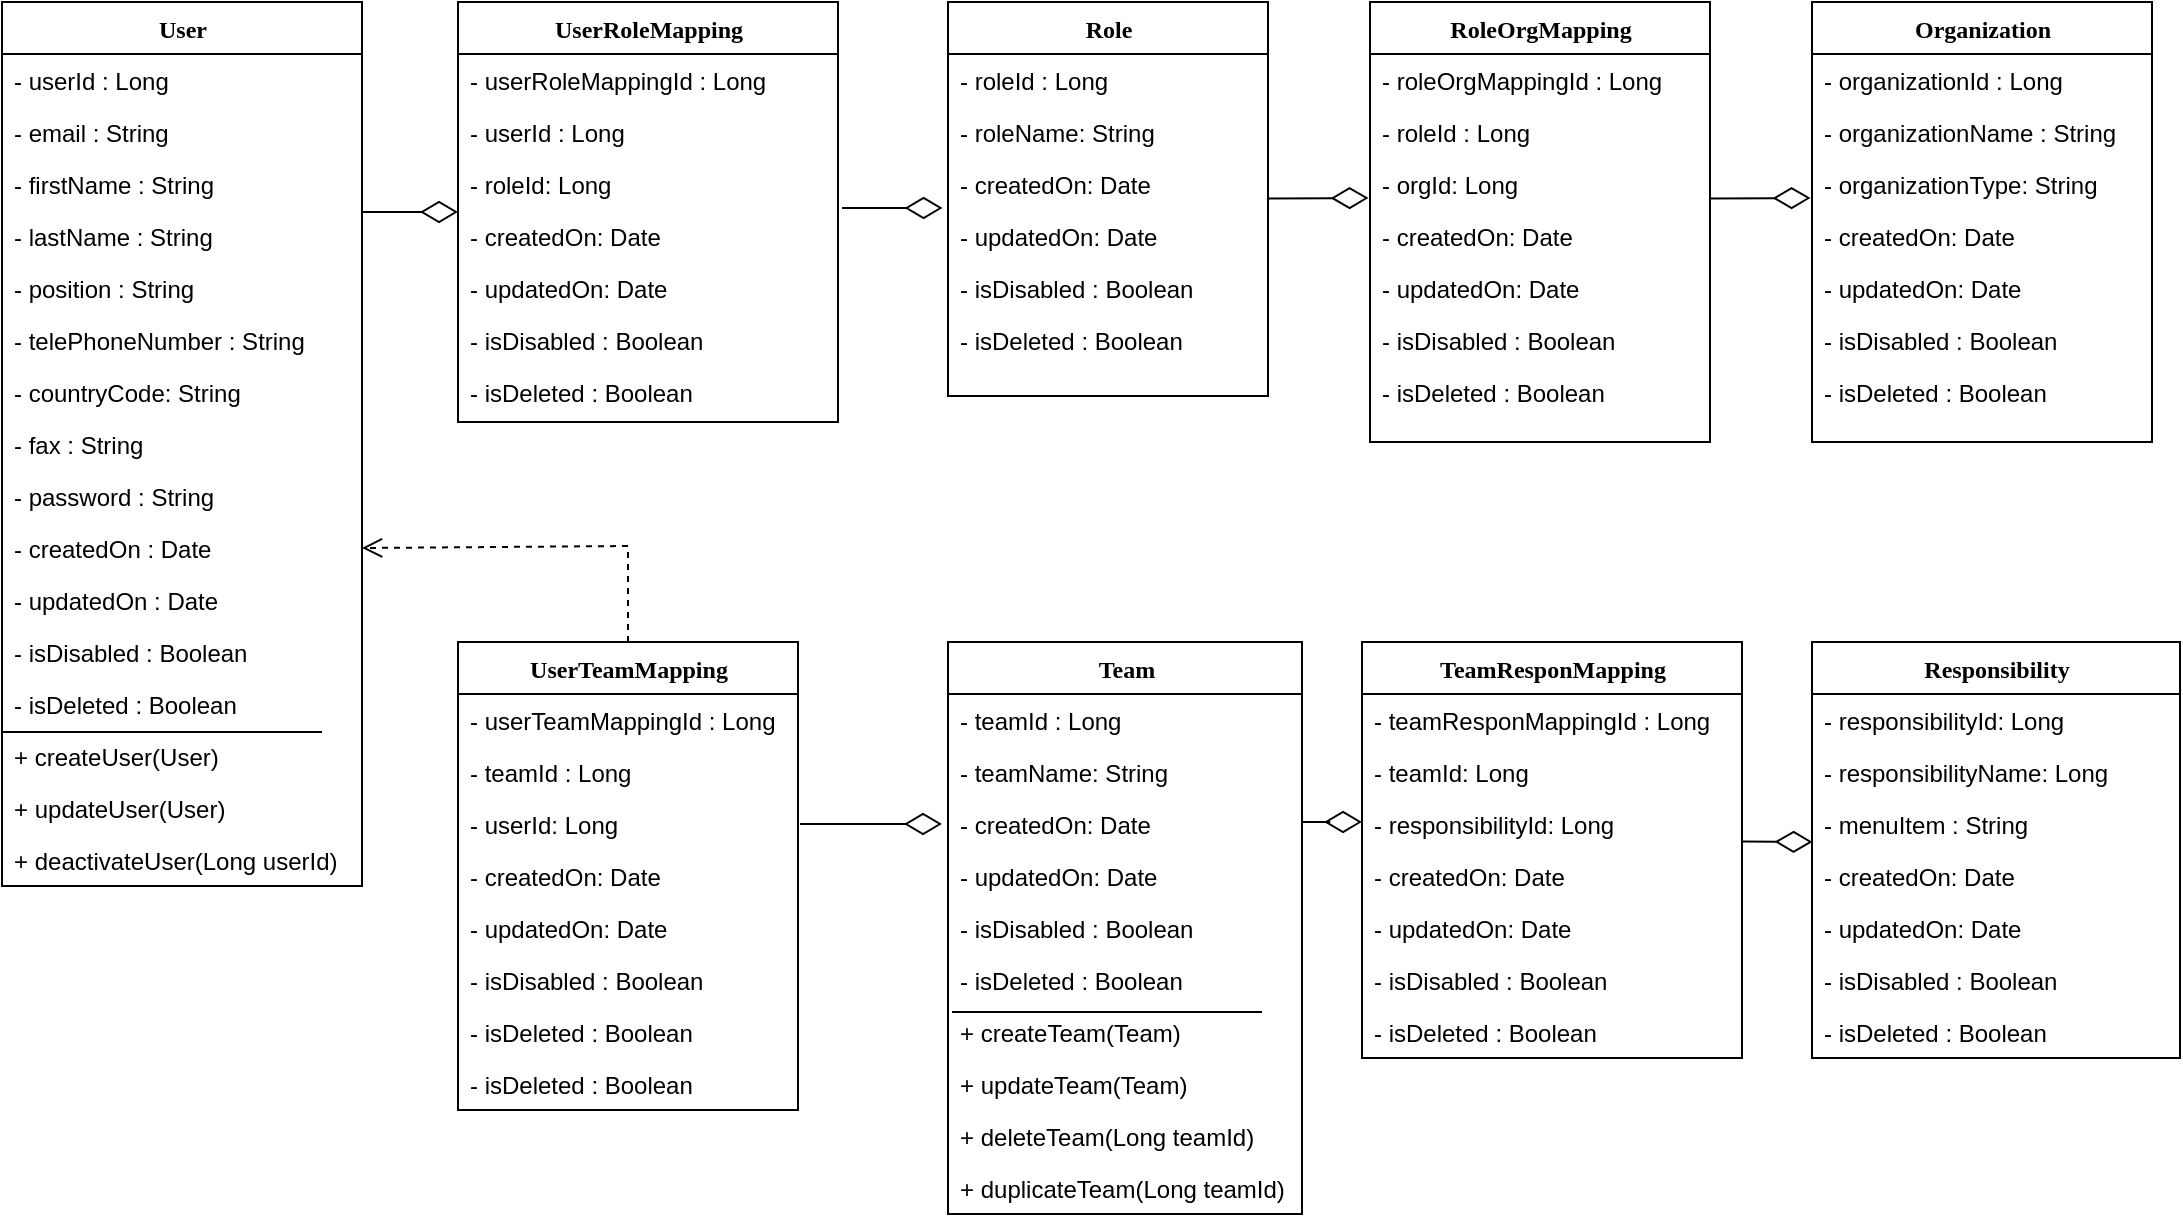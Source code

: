 <mxfile version="23.0.2" type="github">
  <diagram name="Page-1" id="9f46799a-70d6-7492-0946-bef42562c5a5">
    <mxGraphModel dx="909" dy="377" grid="1" gridSize="10" guides="1" tooltips="1" connect="1" arrows="1" fold="1" page="1" pageScale="1" pageWidth="1169" pageHeight="827" background="none" math="0" shadow="0">
      <root>
        <mxCell id="0" />
        <mxCell id="1" parent="0" />
        <mxCell id="78961159f06e98e8-17" value="User" style="swimlane;html=1;fontStyle=1;align=center;verticalAlign=top;childLayout=stackLayout;horizontal=1;startSize=26;horizontalStack=0;resizeParent=1;resizeLast=0;collapsible=1;marginBottom=0;swimlaneFillColor=#ffffff;rounded=0;shadow=0;comic=0;labelBackgroundColor=none;strokeWidth=1;fillColor=none;fontFamily=Verdana;fontSize=12" parent="1" vertex="1">
          <mxGeometry x="90" y="80" width="180" height="442" as="geometry" />
        </mxCell>
        <mxCell id="2uCMIBDaQtJnFy4QfpO6-13" value="- userId : Long&lt;br&gt;" style="text;html=1;strokeColor=none;fillColor=none;align=left;verticalAlign=top;spacingLeft=4;spacingRight=4;whiteSpace=wrap;overflow=hidden;rotatable=0;points=[[0,0.5],[1,0.5]];portConstraint=eastwest;" parent="78961159f06e98e8-17" vertex="1">
          <mxGeometry y="26" width="180" height="26" as="geometry" />
        </mxCell>
        <mxCell id="78961159f06e98e8-21" value="- email : String" style="text;html=1;strokeColor=none;fillColor=none;align=left;verticalAlign=top;spacingLeft=4;spacingRight=4;whiteSpace=wrap;overflow=hidden;rotatable=0;points=[[0,0.5],[1,0.5]];portConstraint=eastwest;" parent="78961159f06e98e8-17" vertex="1">
          <mxGeometry y="52" width="180" height="26" as="geometry" />
        </mxCell>
        <mxCell id="78961159f06e98e8-23" value="- firstName : String" style="text;html=1;strokeColor=none;fillColor=none;align=left;verticalAlign=top;spacingLeft=4;spacingRight=4;whiteSpace=wrap;overflow=hidden;rotatable=0;points=[[0,0.5],[1,0.5]];portConstraint=eastwest;" parent="78961159f06e98e8-17" vertex="1">
          <mxGeometry y="78" width="180" height="26" as="geometry" />
        </mxCell>
        <mxCell id="78961159f06e98e8-25" value="- lastName : String" style="text;html=1;strokeColor=none;fillColor=none;align=left;verticalAlign=top;spacingLeft=4;spacingRight=4;whiteSpace=wrap;overflow=hidden;rotatable=0;points=[[0,0.5],[1,0.5]];portConstraint=eastwest;" parent="78961159f06e98e8-17" vertex="1">
          <mxGeometry y="104" width="180" height="26" as="geometry" />
        </mxCell>
        <mxCell id="78961159f06e98e8-26" value="- position : String" style="text;html=1;strokeColor=none;fillColor=none;align=left;verticalAlign=top;spacingLeft=4;spacingRight=4;whiteSpace=wrap;overflow=hidden;rotatable=0;points=[[0,0.5],[1,0.5]];portConstraint=eastwest;" parent="78961159f06e98e8-17" vertex="1">
          <mxGeometry y="130" width="180" height="26" as="geometry" />
        </mxCell>
        <mxCell id="78961159f06e98e8-24" value="- telePhoneNumber : String" style="text;html=1;strokeColor=none;fillColor=none;align=left;verticalAlign=top;spacingLeft=4;spacingRight=4;whiteSpace=wrap;overflow=hidden;rotatable=0;points=[[0,0.5],[1,0.5]];portConstraint=eastwest;" parent="78961159f06e98e8-17" vertex="1">
          <mxGeometry y="156" width="180" height="26" as="geometry" />
        </mxCell>
        <mxCell id="2uCMIBDaQtJnFy4QfpO6-1" value="- countryCode: String" style="text;html=1;strokeColor=none;fillColor=none;align=left;verticalAlign=top;spacingLeft=4;spacingRight=4;whiteSpace=wrap;overflow=hidden;rotatable=0;points=[[0,0.5],[1,0.5]];portConstraint=eastwest;" parent="78961159f06e98e8-17" vertex="1">
          <mxGeometry y="182" width="180" height="26" as="geometry" />
        </mxCell>
        <mxCell id="2uCMIBDaQtJnFy4QfpO6-2" value="- fax : String" style="text;html=1;strokeColor=none;fillColor=none;align=left;verticalAlign=top;spacingLeft=4;spacingRight=4;whiteSpace=wrap;overflow=hidden;rotatable=0;points=[[0,0.5],[1,0.5]];portConstraint=eastwest;" parent="78961159f06e98e8-17" vertex="1">
          <mxGeometry y="208" width="180" height="26" as="geometry" />
        </mxCell>
        <mxCell id="2uCMIBDaQtJnFy4QfpO6-3" value="- password : String" style="text;html=1;strokeColor=none;fillColor=none;align=left;verticalAlign=top;spacingLeft=4;spacingRight=4;whiteSpace=wrap;overflow=hidden;rotatable=0;points=[[0,0.5],[1,0.5]];portConstraint=eastwest;" parent="78961159f06e98e8-17" vertex="1">
          <mxGeometry y="234" width="180" height="26" as="geometry" />
        </mxCell>
        <mxCell id="2uCMIBDaQtJnFy4QfpO6-8" value="- createdOn : Date" style="text;html=1;strokeColor=none;fillColor=none;align=left;verticalAlign=top;spacingLeft=4;spacingRight=4;whiteSpace=wrap;overflow=hidden;rotatable=0;points=[[0,0.5],[1,0.5]];portConstraint=eastwest;" parent="78961159f06e98e8-17" vertex="1">
          <mxGeometry y="260" width="180" height="26" as="geometry" />
        </mxCell>
        <mxCell id="2uCMIBDaQtJnFy4QfpO6-9" value="- updatedOn : Date" style="text;html=1;strokeColor=none;fillColor=none;align=left;verticalAlign=top;spacingLeft=4;spacingRight=4;whiteSpace=wrap;overflow=hidden;rotatable=0;points=[[0,0.5],[1,0.5]];portConstraint=eastwest;" parent="78961159f06e98e8-17" vertex="1">
          <mxGeometry y="286" width="180" height="26" as="geometry" />
        </mxCell>
        <mxCell id="2uCMIBDaQtJnFy4QfpO6-11" value="- isDisabled : Boolean" style="text;html=1;strokeColor=none;fillColor=none;align=left;verticalAlign=top;spacingLeft=4;spacingRight=4;whiteSpace=wrap;overflow=hidden;rotatable=0;points=[[0,0.5],[1,0.5]];portConstraint=eastwest;" parent="78961159f06e98e8-17" vertex="1">
          <mxGeometry y="312" width="180" height="26" as="geometry" />
        </mxCell>
        <mxCell id="2uCMIBDaQtJnFy4QfpO6-12" value="- isDeleted : Boolean" style="text;html=1;strokeColor=none;fillColor=none;align=left;verticalAlign=top;spacingLeft=4;spacingRight=4;whiteSpace=wrap;overflow=hidden;rotatable=0;points=[[0,0.5],[1,0.5]];portConstraint=eastwest;" parent="78961159f06e98e8-17" vertex="1">
          <mxGeometry y="338" width="180" height="26" as="geometry" />
        </mxCell>
        <mxCell id="2uCMIBDaQtJnFy4QfpO6-87" value="+ createUser(User)" style="text;html=1;strokeColor=none;fillColor=none;align=left;verticalAlign=top;spacingLeft=4;spacingRight=4;whiteSpace=wrap;overflow=hidden;rotatable=0;points=[[0,0.5],[1,0.5]];portConstraint=eastwest;" parent="78961159f06e98e8-17" vertex="1">
          <mxGeometry y="364" width="180" height="26" as="geometry" />
        </mxCell>
        <mxCell id="2uCMIBDaQtJnFy4QfpO6-88" value="+ updateUser(User)" style="text;html=1;strokeColor=none;fillColor=none;align=left;verticalAlign=top;spacingLeft=4;spacingRight=4;whiteSpace=wrap;overflow=hidden;rotatable=0;points=[[0,0.5],[1,0.5]];portConstraint=eastwest;" parent="78961159f06e98e8-17" vertex="1">
          <mxGeometry y="390" width="180" height="26" as="geometry" />
        </mxCell>
        <mxCell id="2uCMIBDaQtJnFy4QfpO6-89" value="+ deactivateUser(Long userId)" style="text;html=1;strokeColor=none;fillColor=none;align=left;verticalAlign=top;spacingLeft=4;spacingRight=4;whiteSpace=wrap;overflow=hidden;rotatable=0;points=[[0,0.5],[1,0.5]];portConstraint=eastwest;" parent="78961159f06e98e8-17" vertex="1">
          <mxGeometry y="416" width="180" height="26" as="geometry" />
        </mxCell>
        <object label="UserRoleMapping" id="78961159f06e98e8-30">
          <mxCell style="swimlane;html=1;fontStyle=1;align=center;verticalAlign=top;childLayout=stackLayout;horizontal=1;startSize=26;horizontalStack=0;resizeParent=1;resizeLast=0;collapsible=1;marginBottom=0;swimlaneFillColor=#ffffff;rounded=0;shadow=0;comic=0;labelBackgroundColor=none;strokeWidth=1;fillColor=none;fontFamily=Verdana;fontSize=12" parent="1" vertex="1">
            <mxGeometry x="318" y="80" width="190" height="210" as="geometry" />
          </mxCell>
        </object>
        <mxCell id="78961159f06e98e8-31" value="- userRoleMappingId : Long" style="text;html=1;strokeColor=none;fillColor=none;align=left;verticalAlign=top;spacingLeft=4;spacingRight=4;whiteSpace=wrap;overflow=hidden;rotatable=0;points=[[0,0.5],[1,0.5]];portConstraint=eastwest;" parent="78961159f06e98e8-30" vertex="1">
          <mxGeometry y="26" width="190" height="26" as="geometry" />
        </mxCell>
        <mxCell id="78961159f06e98e8-32" value="- userId : Long" style="text;html=1;strokeColor=none;fillColor=none;align=left;verticalAlign=top;spacingLeft=4;spacingRight=4;whiteSpace=wrap;overflow=hidden;rotatable=0;points=[[0,0.5],[1,0.5]];portConstraint=eastwest;" parent="78961159f06e98e8-30" vertex="1">
          <mxGeometry y="52" width="190" height="26" as="geometry" />
        </mxCell>
        <mxCell id="78961159f06e98e8-33" value="- roleId: Long" style="text;html=1;strokeColor=none;fillColor=none;align=left;verticalAlign=top;spacingLeft=4;spacingRight=4;whiteSpace=wrap;overflow=hidden;rotatable=0;points=[[0,0.5],[1,0.5]];portConstraint=eastwest;" parent="78961159f06e98e8-30" vertex="1">
          <mxGeometry y="78" width="190" height="26" as="geometry" />
        </mxCell>
        <mxCell id="78961159f06e98e8-34" value="- createdOn: Date" style="text;html=1;strokeColor=none;fillColor=none;align=left;verticalAlign=top;spacingLeft=4;spacingRight=4;whiteSpace=wrap;overflow=hidden;rotatable=0;points=[[0,0.5],[1,0.5]];portConstraint=eastwest;" parent="78961159f06e98e8-30" vertex="1">
          <mxGeometry y="104" width="190" height="26" as="geometry" />
        </mxCell>
        <mxCell id="78961159f06e98e8-36" value="- updatedOn: Date" style="text;html=1;strokeColor=none;fillColor=none;align=left;verticalAlign=top;spacingLeft=4;spacingRight=4;whiteSpace=wrap;overflow=hidden;rotatable=0;points=[[0,0.5],[1,0.5]];portConstraint=eastwest;" parent="78961159f06e98e8-30" vertex="1">
          <mxGeometry y="130" width="190" height="26" as="geometry" />
        </mxCell>
        <mxCell id="78961159f06e98e8-37" value="- isDisabled : Boolean&lt;br&gt;" style="text;html=1;strokeColor=none;fillColor=none;align=left;verticalAlign=top;spacingLeft=4;spacingRight=4;whiteSpace=wrap;overflow=hidden;rotatable=0;points=[[0,0.5],[1,0.5]];portConstraint=eastwest;" parent="78961159f06e98e8-30" vertex="1">
          <mxGeometry y="156" width="190" height="26" as="geometry" />
        </mxCell>
        <mxCell id="2uCMIBDaQtJnFy4QfpO6-14" value="- isDeleted : Boolean" style="text;html=1;strokeColor=none;fillColor=none;align=left;verticalAlign=top;spacingLeft=4;spacingRight=4;whiteSpace=wrap;overflow=hidden;rotatable=0;points=[[0,0.5],[1,0.5]];portConstraint=eastwest;" parent="78961159f06e98e8-30" vertex="1">
          <mxGeometry y="182" width="190" height="26" as="geometry" />
        </mxCell>
        <mxCell id="78961159f06e98e8-43" value="Role" style="swimlane;html=1;fontStyle=1;align=center;verticalAlign=top;childLayout=stackLayout;horizontal=1;startSize=26;horizontalStack=0;resizeParent=1;resizeLast=0;collapsible=1;marginBottom=0;swimlaneFillColor=#ffffff;rounded=0;shadow=0;comic=0;labelBackgroundColor=none;strokeWidth=1;fillColor=none;fontFamily=Verdana;fontSize=12" parent="1" vertex="1">
          <mxGeometry x="563" y="80" width="160" height="197" as="geometry" />
        </mxCell>
        <mxCell id="78961159f06e98e8-44" value="- roleId : Long" style="text;html=1;strokeColor=none;fillColor=none;align=left;verticalAlign=top;spacingLeft=4;spacingRight=4;whiteSpace=wrap;overflow=hidden;rotatable=0;points=[[0,0.5],[1,0.5]];portConstraint=eastwest;" parent="78961159f06e98e8-43" vertex="1">
          <mxGeometry y="26" width="160" height="26" as="geometry" />
        </mxCell>
        <mxCell id="78961159f06e98e8-45" value="- roleName: String" style="text;html=1;strokeColor=none;fillColor=none;align=left;verticalAlign=top;spacingLeft=4;spacingRight=4;whiteSpace=wrap;overflow=hidden;rotatable=0;points=[[0,0.5],[1,0.5]];portConstraint=eastwest;" parent="78961159f06e98e8-43" vertex="1">
          <mxGeometry y="52" width="160" height="26" as="geometry" />
        </mxCell>
        <mxCell id="2uCMIBDaQtJnFy4QfpO6-20" value="- createdOn: Date" style="text;html=1;strokeColor=none;fillColor=none;align=left;verticalAlign=top;spacingLeft=4;spacingRight=4;whiteSpace=wrap;overflow=hidden;rotatable=0;points=[[0,0.5],[1,0.5]];portConstraint=eastwest;" parent="78961159f06e98e8-43" vertex="1">
          <mxGeometry y="78" width="160" height="26" as="geometry" />
        </mxCell>
        <mxCell id="2uCMIBDaQtJnFy4QfpO6-21" value="- updatedOn: Date" style="text;html=1;strokeColor=none;fillColor=none;align=left;verticalAlign=top;spacingLeft=4;spacingRight=4;whiteSpace=wrap;overflow=hidden;rotatable=0;points=[[0,0.5],[1,0.5]];portConstraint=eastwest;" parent="78961159f06e98e8-43" vertex="1">
          <mxGeometry y="104" width="160" height="26" as="geometry" />
        </mxCell>
        <mxCell id="2uCMIBDaQtJnFy4QfpO6-22" value="- isDisabled : Boolean&lt;br&gt;" style="text;html=1;strokeColor=none;fillColor=none;align=left;verticalAlign=top;spacingLeft=4;spacingRight=4;whiteSpace=wrap;overflow=hidden;rotatable=0;points=[[0,0.5],[1,0.5]];portConstraint=eastwest;" parent="78961159f06e98e8-43" vertex="1">
          <mxGeometry y="130" width="160" height="26" as="geometry" />
        </mxCell>
        <mxCell id="2uCMIBDaQtJnFy4QfpO6-23" value="- isDeleted : Boolean" style="text;html=1;strokeColor=none;fillColor=none;align=left;verticalAlign=top;spacingLeft=4;spacingRight=4;whiteSpace=wrap;overflow=hidden;rotatable=0;points=[[0,0.5],[1,0.5]];portConstraint=eastwest;" parent="78961159f06e98e8-43" vertex="1">
          <mxGeometry y="156" width="160" height="26" as="geometry" />
        </mxCell>
        <mxCell id="78961159f06e98e8-121" style="edgeStyle=elbowEdgeStyle;html=1;labelBackgroundColor=none;startFill=0;startSize=8;endArrow=diamondThin;endFill=0;endSize=16;fontFamily=Verdana;fontSize=12;elbow=vertical;" parent="1" source="78961159f06e98e8-17" target="78961159f06e98e8-30" edge="1">
          <mxGeometry relative="1" as="geometry">
            <mxPoint x="250" y="259.882" as="sourcePoint" />
          </mxGeometry>
        </mxCell>
        <mxCell id="2uCMIBDaQtJnFy4QfpO6-15" style="edgeStyle=elbowEdgeStyle;html=1;labelBackgroundColor=none;startFill=0;startSize=8;endArrow=diamondThin;endFill=0;endSize=16;fontFamily=Verdana;fontSize=12;elbow=vertical;entryX=-0.017;entryY=0.838;entryDx=0;entryDy=0;entryPerimeter=0;" parent="1" edge="1">
          <mxGeometry relative="1" as="geometry">
            <mxPoint x="510" y="183" as="sourcePoint" />
            <mxPoint x="560.28" y="182.788" as="targetPoint" />
          </mxGeometry>
        </mxCell>
        <mxCell id="2uCMIBDaQtJnFy4QfpO6-24" value="RoleOrgMapping" style="swimlane;html=1;fontStyle=1;align=center;verticalAlign=top;childLayout=stackLayout;horizontal=1;startSize=26;horizontalStack=0;resizeParent=1;resizeLast=0;collapsible=1;marginBottom=0;swimlaneFillColor=#ffffff;rounded=0;shadow=0;comic=0;labelBackgroundColor=none;strokeWidth=1;fillColor=none;fontFamily=Verdana;fontSize=12" parent="1" vertex="1">
          <mxGeometry x="774" y="80" width="170" height="220" as="geometry" />
        </mxCell>
        <mxCell id="2uCMIBDaQtJnFy4QfpO6-32" value="- roleOrgMappingId : Long&lt;br&gt;" style="text;html=1;strokeColor=none;fillColor=none;align=left;verticalAlign=top;spacingLeft=4;spacingRight=4;whiteSpace=wrap;overflow=hidden;rotatable=0;points=[[0,0.5],[1,0.5]];portConstraint=eastwest;" parent="2uCMIBDaQtJnFy4QfpO6-24" vertex="1">
          <mxGeometry y="26" width="170" height="26" as="geometry" />
        </mxCell>
        <mxCell id="2uCMIBDaQtJnFy4QfpO6-25" value="- roleId : Long" style="text;html=1;strokeColor=none;fillColor=none;align=left;verticalAlign=top;spacingLeft=4;spacingRight=4;whiteSpace=wrap;overflow=hidden;rotatable=0;points=[[0,0.5],[1,0.5]];portConstraint=eastwest;" parent="2uCMIBDaQtJnFy4QfpO6-24" vertex="1">
          <mxGeometry y="52" width="170" height="26" as="geometry" />
        </mxCell>
        <mxCell id="2uCMIBDaQtJnFy4QfpO6-26" value="- orgId: Long" style="text;html=1;strokeColor=none;fillColor=none;align=left;verticalAlign=top;spacingLeft=4;spacingRight=4;whiteSpace=wrap;overflow=hidden;rotatable=0;points=[[0,0.5],[1,0.5]];portConstraint=eastwest;" parent="2uCMIBDaQtJnFy4QfpO6-24" vertex="1">
          <mxGeometry y="78" width="170" height="26" as="geometry" />
        </mxCell>
        <mxCell id="2uCMIBDaQtJnFy4QfpO6-27" value="- createdOn: Date" style="text;html=1;strokeColor=none;fillColor=none;align=left;verticalAlign=top;spacingLeft=4;spacingRight=4;whiteSpace=wrap;overflow=hidden;rotatable=0;points=[[0,0.5],[1,0.5]];portConstraint=eastwest;" parent="2uCMIBDaQtJnFy4QfpO6-24" vertex="1">
          <mxGeometry y="104" width="170" height="26" as="geometry" />
        </mxCell>
        <mxCell id="2uCMIBDaQtJnFy4QfpO6-28" value="- updatedOn: Date" style="text;html=1;strokeColor=none;fillColor=none;align=left;verticalAlign=top;spacingLeft=4;spacingRight=4;whiteSpace=wrap;overflow=hidden;rotatable=0;points=[[0,0.5],[1,0.5]];portConstraint=eastwest;" parent="2uCMIBDaQtJnFy4QfpO6-24" vertex="1">
          <mxGeometry y="130" width="170" height="26" as="geometry" />
        </mxCell>
        <mxCell id="2uCMIBDaQtJnFy4QfpO6-29" value="- isDisabled : Boolean&lt;br&gt;" style="text;html=1;strokeColor=none;fillColor=none;align=left;verticalAlign=top;spacingLeft=4;spacingRight=4;whiteSpace=wrap;overflow=hidden;rotatable=0;points=[[0,0.5],[1,0.5]];portConstraint=eastwest;" parent="2uCMIBDaQtJnFy4QfpO6-24" vertex="1">
          <mxGeometry y="156" width="170" height="26" as="geometry" />
        </mxCell>
        <mxCell id="2uCMIBDaQtJnFy4QfpO6-30" value="- isDeleted : Boolean" style="text;html=1;strokeColor=none;fillColor=none;align=left;verticalAlign=top;spacingLeft=4;spacingRight=4;whiteSpace=wrap;overflow=hidden;rotatable=0;points=[[0,0.5],[1,0.5]];portConstraint=eastwest;" parent="2uCMIBDaQtJnFy4QfpO6-24" vertex="1">
          <mxGeometry y="182" width="170" height="26" as="geometry" />
        </mxCell>
        <mxCell id="2uCMIBDaQtJnFy4QfpO6-34" style="edgeStyle=elbowEdgeStyle;html=1;labelBackgroundColor=none;startFill=0;startSize=8;endArrow=diamondThin;endFill=0;endSize=16;fontFamily=Verdana;fontSize=12;elbow=vertical;entryX=-0.017;entryY=0.838;entryDx=0;entryDy=0;entryPerimeter=0;" parent="1" edge="1">
          <mxGeometry relative="1" as="geometry">
            <mxPoint x="723" y="178.21" as="sourcePoint" />
            <mxPoint x="773.28" y="177.998" as="targetPoint" />
          </mxGeometry>
        </mxCell>
        <mxCell id="2uCMIBDaQtJnFy4QfpO6-35" value="Organization" style="swimlane;html=1;fontStyle=1;align=center;verticalAlign=top;childLayout=stackLayout;horizontal=1;startSize=26;horizontalStack=0;resizeParent=1;resizeLast=0;collapsible=1;marginBottom=0;swimlaneFillColor=#ffffff;rounded=0;shadow=0;comic=0;labelBackgroundColor=none;strokeWidth=1;fillColor=none;fontFamily=Verdana;fontSize=12" parent="1" vertex="1">
          <mxGeometry x="995" y="80" width="170" height="220" as="geometry" />
        </mxCell>
        <mxCell id="2uCMIBDaQtJnFy4QfpO6-36" value="- organizationId : Long" style="text;html=1;strokeColor=none;fillColor=none;align=left;verticalAlign=top;spacingLeft=4;spacingRight=4;whiteSpace=wrap;overflow=hidden;rotatable=0;points=[[0,0.5],[1,0.5]];portConstraint=eastwest;" parent="2uCMIBDaQtJnFy4QfpO6-35" vertex="1">
          <mxGeometry y="26" width="170" height="26" as="geometry" />
        </mxCell>
        <mxCell id="2uCMIBDaQtJnFy4QfpO6-37" value="- organizationName : String" style="text;html=1;strokeColor=none;fillColor=none;align=left;verticalAlign=top;spacingLeft=4;spacingRight=4;whiteSpace=wrap;overflow=hidden;rotatable=0;points=[[0,0.5],[1,0.5]];portConstraint=eastwest;" parent="2uCMIBDaQtJnFy4QfpO6-35" vertex="1">
          <mxGeometry y="52" width="170" height="26" as="geometry" />
        </mxCell>
        <mxCell id="2uCMIBDaQtJnFy4QfpO6-38" value="- organizationType: String" style="text;html=1;strokeColor=none;fillColor=none;align=left;verticalAlign=top;spacingLeft=4;spacingRight=4;whiteSpace=wrap;overflow=hidden;rotatable=0;points=[[0,0.5],[1,0.5]];portConstraint=eastwest;" parent="2uCMIBDaQtJnFy4QfpO6-35" vertex="1">
          <mxGeometry y="78" width="170" height="26" as="geometry" />
        </mxCell>
        <mxCell id="2uCMIBDaQtJnFy4QfpO6-39" value="- createdOn: Date" style="text;html=1;strokeColor=none;fillColor=none;align=left;verticalAlign=top;spacingLeft=4;spacingRight=4;whiteSpace=wrap;overflow=hidden;rotatable=0;points=[[0,0.5],[1,0.5]];portConstraint=eastwest;" parent="2uCMIBDaQtJnFy4QfpO6-35" vertex="1">
          <mxGeometry y="104" width="170" height="26" as="geometry" />
        </mxCell>
        <mxCell id="2uCMIBDaQtJnFy4QfpO6-40" value="- updatedOn: Date" style="text;html=1;strokeColor=none;fillColor=none;align=left;verticalAlign=top;spacingLeft=4;spacingRight=4;whiteSpace=wrap;overflow=hidden;rotatable=0;points=[[0,0.5],[1,0.5]];portConstraint=eastwest;" parent="2uCMIBDaQtJnFy4QfpO6-35" vertex="1">
          <mxGeometry y="130" width="170" height="26" as="geometry" />
        </mxCell>
        <mxCell id="2uCMIBDaQtJnFy4QfpO6-41" value="- isDisabled : Boolean&lt;br&gt;" style="text;html=1;strokeColor=none;fillColor=none;align=left;verticalAlign=top;spacingLeft=4;spacingRight=4;whiteSpace=wrap;overflow=hidden;rotatable=0;points=[[0,0.5],[1,0.5]];portConstraint=eastwest;" parent="2uCMIBDaQtJnFy4QfpO6-35" vertex="1">
          <mxGeometry y="156" width="170" height="26" as="geometry" />
        </mxCell>
        <mxCell id="2uCMIBDaQtJnFy4QfpO6-42" value="- isDeleted : Boolean" style="text;html=1;strokeColor=none;fillColor=none;align=left;verticalAlign=top;spacingLeft=4;spacingRight=4;whiteSpace=wrap;overflow=hidden;rotatable=0;points=[[0,0.5],[1,0.5]];portConstraint=eastwest;" parent="2uCMIBDaQtJnFy4QfpO6-35" vertex="1">
          <mxGeometry y="182" width="170" height="26" as="geometry" />
        </mxCell>
        <mxCell id="2uCMIBDaQtJnFy4QfpO6-43" style="edgeStyle=elbowEdgeStyle;html=1;labelBackgroundColor=none;startFill=0;startSize=8;endArrow=diamondThin;endFill=0;endSize=16;fontFamily=Verdana;fontSize=12;elbow=vertical;entryX=-0.017;entryY=0.838;entryDx=0;entryDy=0;entryPerimeter=0;" parent="1" edge="1">
          <mxGeometry relative="1" as="geometry">
            <mxPoint x="944" y="178.21" as="sourcePoint" />
            <mxPoint x="994.28" y="177.998" as="targetPoint" />
          </mxGeometry>
        </mxCell>
        <mxCell id="2uCMIBDaQtJnFy4QfpO6-44" value="UserTeamMapping" style="swimlane;html=1;fontStyle=1;align=center;verticalAlign=top;childLayout=stackLayout;horizontal=1;startSize=26;horizontalStack=0;resizeParent=1;resizeLast=0;collapsible=1;marginBottom=0;swimlaneFillColor=#ffffff;rounded=0;shadow=0;comic=0;labelBackgroundColor=none;strokeWidth=1;fillColor=none;fontFamily=Verdana;fontSize=12" parent="1" vertex="1">
          <mxGeometry x="318" y="400" width="170" height="234" as="geometry" />
        </mxCell>
        <mxCell id="2uCMIBDaQtJnFy4QfpO6-45" value="- userTeamMappingId : Long" style="text;html=1;strokeColor=none;fillColor=none;align=left;verticalAlign=top;spacingLeft=4;spacingRight=4;whiteSpace=wrap;overflow=hidden;rotatable=0;points=[[0,0.5],[1,0.5]];portConstraint=eastwest;" parent="2uCMIBDaQtJnFy4QfpO6-44" vertex="1">
          <mxGeometry y="26" width="170" height="26" as="geometry" />
        </mxCell>
        <mxCell id="2uCMIBDaQtJnFy4QfpO6-52" value="- teamId : Long" style="text;html=1;strokeColor=none;fillColor=none;align=left;verticalAlign=top;spacingLeft=4;spacingRight=4;whiteSpace=wrap;overflow=hidden;rotatable=0;points=[[0,0.5],[1,0.5]];portConstraint=eastwest;" parent="2uCMIBDaQtJnFy4QfpO6-44" vertex="1">
          <mxGeometry y="52" width="170" height="26" as="geometry" />
        </mxCell>
        <mxCell id="2uCMIBDaQtJnFy4QfpO6-46" value="- userId: Long" style="text;html=1;strokeColor=none;fillColor=none;align=left;verticalAlign=top;spacingLeft=4;spacingRight=4;whiteSpace=wrap;overflow=hidden;rotatable=0;points=[[0,0.5],[1,0.5]];portConstraint=eastwest;" parent="2uCMIBDaQtJnFy4QfpO6-44" vertex="1">
          <mxGeometry y="78" width="170" height="26" as="geometry" />
        </mxCell>
        <mxCell id="2uCMIBDaQtJnFy4QfpO6-47" value="- createdOn: Date" style="text;html=1;strokeColor=none;fillColor=none;align=left;verticalAlign=top;spacingLeft=4;spacingRight=4;whiteSpace=wrap;overflow=hidden;rotatable=0;points=[[0,0.5],[1,0.5]];portConstraint=eastwest;" parent="2uCMIBDaQtJnFy4QfpO6-44" vertex="1">
          <mxGeometry y="104" width="170" height="26" as="geometry" />
        </mxCell>
        <mxCell id="2uCMIBDaQtJnFy4QfpO6-48" value="- updatedOn: Date" style="text;html=1;strokeColor=none;fillColor=none;align=left;verticalAlign=top;spacingLeft=4;spacingRight=4;whiteSpace=wrap;overflow=hidden;rotatable=0;points=[[0,0.5],[1,0.5]];portConstraint=eastwest;" parent="2uCMIBDaQtJnFy4QfpO6-44" vertex="1">
          <mxGeometry y="130" width="170" height="26" as="geometry" />
        </mxCell>
        <mxCell id="2uCMIBDaQtJnFy4QfpO6-49" value="- isDisabled : Boolean&lt;br&gt;" style="text;html=1;strokeColor=none;fillColor=none;align=left;verticalAlign=top;spacingLeft=4;spacingRight=4;whiteSpace=wrap;overflow=hidden;rotatable=0;points=[[0,0.5],[1,0.5]];portConstraint=eastwest;" parent="2uCMIBDaQtJnFy4QfpO6-44" vertex="1">
          <mxGeometry y="156" width="170" height="26" as="geometry" />
        </mxCell>
        <mxCell id="2uCMIBDaQtJnFy4QfpO6-50" value="- isDeleted : Boolean" style="text;html=1;strokeColor=none;fillColor=none;align=left;verticalAlign=top;spacingLeft=4;spacingRight=4;whiteSpace=wrap;overflow=hidden;rotatable=0;points=[[0,0.5],[1,0.5]];portConstraint=eastwest;" parent="2uCMIBDaQtJnFy4QfpO6-44" vertex="1">
          <mxGeometry y="182" width="170" height="26" as="geometry" />
        </mxCell>
        <mxCell id="2uCMIBDaQtJnFy4QfpO6-51" value="- isDeleted : Boolean" style="text;html=1;strokeColor=none;fillColor=none;align=left;verticalAlign=top;spacingLeft=4;spacingRight=4;whiteSpace=wrap;overflow=hidden;rotatable=0;points=[[0,0.5],[1,0.5]];portConstraint=eastwest;" parent="2uCMIBDaQtJnFy4QfpO6-44" vertex="1">
          <mxGeometry y="208" width="170" height="26" as="geometry" />
        </mxCell>
        <mxCell id="2uCMIBDaQtJnFy4QfpO6-53" value="Team" style="swimlane;html=1;fontStyle=1;align=center;verticalAlign=top;childLayout=stackLayout;horizontal=1;startSize=26;horizontalStack=0;resizeParent=1;resizeLast=0;collapsible=1;marginBottom=0;swimlaneFillColor=#ffffff;rounded=0;shadow=0;comic=0;labelBackgroundColor=none;strokeWidth=1;fillColor=none;fontFamily=Verdana;fontSize=12" parent="1" vertex="1">
          <mxGeometry x="563" y="400" width="177" height="286" as="geometry" />
        </mxCell>
        <mxCell id="2uCMIBDaQtJnFy4QfpO6-54" value="- teamId : Long" style="text;html=1;strokeColor=none;fillColor=none;align=left;verticalAlign=top;spacingLeft=4;spacingRight=4;whiteSpace=wrap;overflow=hidden;rotatable=0;points=[[0,0.5],[1,0.5]];portConstraint=eastwest;" parent="2uCMIBDaQtJnFy4QfpO6-53" vertex="1">
          <mxGeometry y="26" width="177" height="26" as="geometry" />
        </mxCell>
        <mxCell id="2uCMIBDaQtJnFy4QfpO6-55" value="- teamName: String" style="text;html=1;strokeColor=none;fillColor=none;align=left;verticalAlign=top;spacingLeft=4;spacingRight=4;whiteSpace=wrap;overflow=hidden;rotatable=0;points=[[0,0.5],[1,0.5]];portConstraint=eastwest;" parent="2uCMIBDaQtJnFy4QfpO6-53" vertex="1">
          <mxGeometry y="52" width="177" height="26" as="geometry" />
        </mxCell>
        <mxCell id="2uCMIBDaQtJnFy4QfpO6-56" value="- createdOn: Date" style="text;html=1;strokeColor=none;fillColor=none;align=left;verticalAlign=top;spacingLeft=4;spacingRight=4;whiteSpace=wrap;overflow=hidden;rotatable=0;points=[[0,0.5],[1,0.5]];portConstraint=eastwest;" parent="2uCMIBDaQtJnFy4QfpO6-53" vertex="1">
          <mxGeometry y="78" width="177" height="26" as="geometry" />
        </mxCell>
        <mxCell id="2uCMIBDaQtJnFy4QfpO6-57" value="- updatedOn: Date" style="text;html=1;strokeColor=none;fillColor=none;align=left;verticalAlign=top;spacingLeft=4;spacingRight=4;whiteSpace=wrap;overflow=hidden;rotatable=0;points=[[0,0.5],[1,0.5]];portConstraint=eastwest;" parent="2uCMIBDaQtJnFy4QfpO6-53" vertex="1">
          <mxGeometry y="104" width="177" height="26" as="geometry" />
        </mxCell>
        <mxCell id="2uCMIBDaQtJnFy4QfpO6-58" value="- isDisabled : Boolean&lt;br&gt;" style="text;html=1;strokeColor=none;fillColor=none;align=left;verticalAlign=top;spacingLeft=4;spacingRight=4;whiteSpace=wrap;overflow=hidden;rotatable=0;points=[[0,0.5],[1,0.5]];portConstraint=eastwest;" parent="2uCMIBDaQtJnFy4QfpO6-53" vertex="1">
          <mxGeometry y="130" width="177" height="26" as="geometry" />
        </mxCell>
        <mxCell id="2uCMIBDaQtJnFy4QfpO6-59" value="- isDeleted : Boolean" style="text;html=1;strokeColor=none;fillColor=none;align=left;verticalAlign=top;spacingLeft=4;spacingRight=4;whiteSpace=wrap;overflow=hidden;rotatable=0;points=[[0,0.5],[1,0.5]];portConstraint=eastwest;" parent="2uCMIBDaQtJnFy4QfpO6-53" vertex="1">
          <mxGeometry y="156" width="177" height="26" as="geometry" />
        </mxCell>
        <mxCell id="2uCMIBDaQtJnFy4QfpO6-82" value="+ createTeam(Team)" style="text;html=1;strokeColor=none;fillColor=none;align=left;verticalAlign=top;spacingLeft=4;spacingRight=4;whiteSpace=wrap;overflow=hidden;rotatable=0;points=[[0,0.5],[1,0.5]];portConstraint=eastwest;" parent="2uCMIBDaQtJnFy4QfpO6-53" vertex="1">
          <mxGeometry y="182" width="177" height="26" as="geometry" />
        </mxCell>
        <mxCell id="2uCMIBDaQtJnFy4QfpO6-83" value="+ updateTeam(Team)" style="text;html=1;strokeColor=none;fillColor=none;align=left;verticalAlign=top;spacingLeft=4;spacingRight=4;whiteSpace=wrap;overflow=hidden;rotatable=0;points=[[0,0.5],[1,0.5]];portConstraint=eastwest;" parent="2uCMIBDaQtJnFy4QfpO6-53" vertex="1">
          <mxGeometry y="208" width="177" height="26" as="geometry" />
        </mxCell>
        <mxCell id="2uCMIBDaQtJnFy4QfpO6-85" value="+ deleteTeam(Long teamId)" style="text;html=1;strokeColor=none;fillColor=none;align=left;verticalAlign=top;spacingLeft=4;spacingRight=4;whiteSpace=wrap;overflow=hidden;rotatable=0;points=[[0,0.5],[1,0.5]];portConstraint=eastwest;" parent="2uCMIBDaQtJnFy4QfpO6-53" vertex="1">
          <mxGeometry y="234" width="177" height="26" as="geometry" />
        </mxCell>
        <mxCell id="2uCMIBDaQtJnFy4QfpO6-84" value="+ duplicateTeam(Long teamId)" style="text;html=1;strokeColor=none;fillColor=none;align=left;verticalAlign=top;spacingLeft=4;spacingRight=4;whiteSpace=wrap;overflow=hidden;rotatable=0;points=[[0,0.5],[1,0.5]];portConstraint=eastwest;" parent="2uCMIBDaQtJnFy4QfpO6-53" vertex="1">
          <mxGeometry y="260" width="177" height="26" as="geometry" />
        </mxCell>
        <mxCell id="2uCMIBDaQtJnFy4QfpO6-60" value="TeamResponMapping" style="swimlane;html=1;fontStyle=1;align=center;verticalAlign=top;childLayout=stackLayout;horizontal=1;startSize=26;horizontalStack=0;resizeParent=1;resizeLast=0;collapsible=1;marginBottom=0;swimlaneFillColor=#ffffff;rounded=0;shadow=0;comic=0;labelBackgroundColor=none;strokeWidth=1;fillColor=none;fontFamily=Verdana;fontSize=12" parent="1" vertex="1">
          <mxGeometry x="770" y="400" width="190" height="208" as="geometry" />
        </mxCell>
        <mxCell id="2uCMIBDaQtJnFy4QfpO6-61" value="- teamResponMappingId : Long" style="text;html=1;strokeColor=none;fillColor=none;align=left;verticalAlign=top;spacingLeft=4;spacingRight=4;whiteSpace=wrap;overflow=hidden;rotatable=0;points=[[0,0.5],[1,0.5]];portConstraint=eastwest;" parent="2uCMIBDaQtJnFy4QfpO6-60" vertex="1">
          <mxGeometry y="26" width="190" height="26" as="geometry" />
        </mxCell>
        <mxCell id="2uCMIBDaQtJnFy4QfpO6-62" value="- teamId: Long" style="text;html=1;strokeColor=none;fillColor=none;align=left;verticalAlign=top;spacingLeft=4;spacingRight=4;whiteSpace=wrap;overflow=hidden;rotatable=0;points=[[0,0.5],[1,0.5]];portConstraint=eastwest;" parent="2uCMIBDaQtJnFy4QfpO6-60" vertex="1">
          <mxGeometry y="52" width="190" height="26" as="geometry" />
        </mxCell>
        <mxCell id="2uCMIBDaQtJnFy4QfpO6-67" value="- responsibilityId: Long" style="text;html=1;strokeColor=none;fillColor=none;align=left;verticalAlign=top;spacingLeft=4;spacingRight=4;whiteSpace=wrap;overflow=hidden;rotatable=0;points=[[0,0.5],[1,0.5]];portConstraint=eastwest;" parent="2uCMIBDaQtJnFy4QfpO6-60" vertex="1">
          <mxGeometry y="78" width="190" height="26" as="geometry" />
        </mxCell>
        <mxCell id="2uCMIBDaQtJnFy4QfpO6-63" value="- createdOn: Date" style="text;html=1;strokeColor=none;fillColor=none;align=left;verticalAlign=top;spacingLeft=4;spacingRight=4;whiteSpace=wrap;overflow=hidden;rotatable=0;points=[[0,0.5],[1,0.5]];portConstraint=eastwest;" parent="2uCMIBDaQtJnFy4QfpO6-60" vertex="1">
          <mxGeometry y="104" width="190" height="26" as="geometry" />
        </mxCell>
        <mxCell id="2uCMIBDaQtJnFy4QfpO6-64" value="- updatedOn: Date" style="text;html=1;strokeColor=none;fillColor=none;align=left;verticalAlign=top;spacingLeft=4;spacingRight=4;whiteSpace=wrap;overflow=hidden;rotatable=0;points=[[0,0.5],[1,0.5]];portConstraint=eastwest;" parent="2uCMIBDaQtJnFy4QfpO6-60" vertex="1">
          <mxGeometry y="130" width="190" height="26" as="geometry" />
        </mxCell>
        <mxCell id="2uCMIBDaQtJnFy4QfpO6-65" value="- isDisabled : Boolean&lt;br&gt;" style="text;html=1;strokeColor=none;fillColor=none;align=left;verticalAlign=top;spacingLeft=4;spacingRight=4;whiteSpace=wrap;overflow=hidden;rotatable=0;points=[[0,0.5],[1,0.5]];portConstraint=eastwest;" parent="2uCMIBDaQtJnFy4QfpO6-60" vertex="1">
          <mxGeometry y="156" width="190" height="26" as="geometry" />
        </mxCell>
        <mxCell id="2uCMIBDaQtJnFy4QfpO6-66" value="- isDeleted : Boolean" style="text;html=1;strokeColor=none;fillColor=none;align=left;verticalAlign=top;spacingLeft=4;spacingRight=4;whiteSpace=wrap;overflow=hidden;rotatable=0;points=[[0,0.5],[1,0.5]];portConstraint=eastwest;" parent="2uCMIBDaQtJnFy4QfpO6-60" vertex="1">
          <mxGeometry y="182" width="190" height="26" as="geometry" />
        </mxCell>
        <mxCell id="2uCMIBDaQtJnFy4QfpO6-68" value="Responsibility" style="swimlane;html=1;fontStyle=1;align=center;verticalAlign=top;childLayout=stackLayout;horizontal=1;startSize=26;horizontalStack=0;resizeParent=1;resizeLast=0;collapsible=1;marginBottom=0;swimlaneFillColor=#ffffff;rounded=0;shadow=0;comic=0;labelBackgroundColor=none;strokeWidth=1;fillColor=none;fontFamily=Verdana;fontSize=12" parent="1" vertex="1">
          <mxGeometry x="995" y="400" width="184" height="208" as="geometry" />
        </mxCell>
        <mxCell id="2uCMIBDaQtJnFy4QfpO6-70" value="- responsibilityId: Long" style="text;html=1;strokeColor=none;fillColor=none;align=left;verticalAlign=top;spacingLeft=4;spacingRight=4;whiteSpace=wrap;overflow=hidden;rotatable=0;points=[[0,0.5],[1,0.5]];portConstraint=eastwest;" parent="2uCMIBDaQtJnFy4QfpO6-68" vertex="1">
          <mxGeometry y="26" width="184" height="26" as="geometry" />
        </mxCell>
        <mxCell id="2uCMIBDaQtJnFy4QfpO6-71" value="- responsibilityName: Long" style="text;html=1;strokeColor=none;fillColor=none;align=left;verticalAlign=top;spacingLeft=4;spacingRight=4;whiteSpace=wrap;overflow=hidden;rotatable=0;points=[[0,0.5],[1,0.5]];portConstraint=eastwest;" parent="2uCMIBDaQtJnFy4QfpO6-68" vertex="1">
          <mxGeometry y="52" width="184" height="26" as="geometry" />
        </mxCell>
        <mxCell id="2uCMIBDaQtJnFy4QfpO6-76" value="- menuItem : String&lt;br&gt;" style="text;html=1;strokeColor=none;fillColor=none;align=left;verticalAlign=top;spacingLeft=4;spacingRight=4;whiteSpace=wrap;overflow=hidden;rotatable=0;points=[[0,0.5],[1,0.5]];portConstraint=eastwest;" parent="2uCMIBDaQtJnFy4QfpO6-68" vertex="1">
          <mxGeometry y="78" width="184" height="26" as="geometry" />
        </mxCell>
        <mxCell id="2uCMIBDaQtJnFy4QfpO6-72" value="- createdOn: Date" style="text;html=1;strokeColor=none;fillColor=none;align=left;verticalAlign=top;spacingLeft=4;spacingRight=4;whiteSpace=wrap;overflow=hidden;rotatable=0;points=[[0,0.5],[1,0.5]];portConstraint=eastwest;" parent="2uCMIBDaQtJnFy4QfpO6-68" vertex="1">
          <mxGeometry y="104" width="184" height="26" as="geometry" />
        </mxCell>
        <mxCell id="2uCMIBDaQtJnFy4QfpO6-73" value="- updatedOn: Date" style="text;html=1;strokeColor=none;fillColor=none;align=left;verticalAlign=top;spacingLeft=4;spacingRight=4;whiteSpace=wrap;overflow=hidden;rotatable=0;points=[[0,0.5],[1,0.5]];portConstraint=eastwest;" parent="2uCMIBDaQtJnFy4QfpO6-68" vertex="1">
          <mxGeometry y="130" width="184" height="26" as="geometry" />
        </mxCell>
        <mxCell id="2uCMIBDaQtJnFy4QfpO6-74" value="- isDisabled : Boolean&lt;br&gt;" style="text;html=1;strokeColor=none;fillColor=none;align=left;verticalAlign=top;spacingLeft=4;spacingRight=4;whiteSpace=wrap;overflow=hidden;rotatable=0;points=[[0,0.5],[1,0.5]];portConstraint=eastwest;" parent="2uCMIBDaQtJnFy4QfpO6-68" vertex="1">
          <mxGeometry y="156" width="184" height="26" as="geometry" />
        </mxCell>
        <mxCell id="2uCMIBDaQtJnFy4QfpO6-75" value="- isDeleted : Boolean" style="text;html=1;strokeColor=none;fillColor=none;align=left;verticalAlign=top;spacingLeft=4;spacingRight=4;whiteSpace=wrap;overflow=hidden;rotatable=0;points=[[0,0.5],[1,0.5]];portConstraint=eastwest;" parent="2uCMIBDaQtJnFy4QfpO6-68" vertex="1">
          <mxGeometry y="182" width="184" height="26" as="geometry" />
        </mxCell>
        <mxCell id="2uCMIBDaQtJnFy4QfpO6-77" style="edgeStyle=elbowEdgeStyle;html=1;labelBackgroundColor=none;startFill=0;startSize=8;endArrow=diamondThin;endFill=0;endSize=16;fontFamily=Verdana;fontSize=12;elbow=vertical;entryX=-0.017;entryY=0.838;entryDx=0;entryDy=0;entryPerimeter=0;exitX=1.002;exitY=-0.165;exitDx=0;exitDy=0;exitPerimeter=0;" parent="1" source="2uCMIBDaQtJnFy4QfpO6-63" edge="1">
          <mxGeometry relative="1" as="geometry">
            <mxPoint x="970" y="500" as="sourcePoint" />
            <mxPoint x="995.28" y="499.998" as="targetPoint" />
          </mxGeometry>
        </mxCell>
        <mxCell id="2uCMIBDaQtJnFy4QfpO6-78" style="edgeStyle=elbowEdgeStyle;html=1;labelBackgroundColor=none;startFill=0;startSize=8;endArrow=diamondThin;endFill=0;endSize=16;fontFamily=Verdana;fontSize=12;elbow=vertical;" parent="1" edge="1">
          <mxGeometry relative="1" as="geometry">
            <mxPoint x="740" y="490" as="sourcePoint" />
            <mxPoint x="770" y="490" as="targetPoint" />
          </mxGeometry>
        </mxCell>
        <mxCell id="2uCMIBDaQtJnFy4QfpO6-79" style="edgeStyle=elbowEdgeStyle;html=1;labelBackgroundColor=none;startFill=0;startSize=8;endArrow=diamondThin;endFill=0;endSize=16;fontFamily=Verdana;fontSize=12;elbow=vertical;exitX=1.002;exitY=-0.165;exitDx=0;exitDy=0;exitPerimeter=0;" parent="1" edge="1">
          <mxGeometry relative="1" as="geometry">
            <mxPoint x="489" y="491" as="sourcePoint" />
            <mxPoint x="560" y="491" as="targetPoint" />
          </mxGeometry>
        </mxCell>
        <mxCell id="2uCMIBDaQtJnFy4QfpO6-80" value="" style="html=1;verticalAlign=bottom;endArrow=open;dashed=1;endSize=8;curved=0;rounded=0;exitX=0.5;exitY=0;exitDx=0;exitDy=0;entryX=1;entryY=0.5;entryDx=0;entryDy=0;" parent="1" source="2uCMIBDaQtJnFy4QfpO6-44" target="2uCMIBDaQtJnFy4QfpO6-8" edge="1">
          <mxGeometry relative="1" as="geometry">
            <mxPoint x="331" y="352" as="sourcePoint" />
            <mxPoint x="280" y="352" as="targetPoint" />
            <Array as="points">
              <mxPoint x="403" y="352" />
            </Array>
          </mxGeometry>
        </mxCell>
        <mxCell id="2uCMIBDaQtJnFy4QfpO6-81" value="" style="line;strokeWidth=1;fillColor=none;align=left;verticalAlign=middle;spacingTop=-1;spacingLeft=3;spacingRight=3;rotatable=0;labelPosition=right;points=[];portConstraint=eastwest;strokeColor=inherit;" parent="1" vertex="1">
          <mxGeometry x="565" y="581" width="155" height="8" as="geometry" />
        </mxCell>
        <mxCell id="2uCMIBDaQtJnFy4QfpO6-86" value="" style="line;strokeWidth=1;fillColor=none;align=left;verticalAlign=middle;spacingTop=-1;spacingLeft=3;spacingRight=3;rotatable=0;labelPosition=right;points=[];portConstraint=eastwest;strokeColor=inherit;" parent="1" vertex="1">
          <mxGeometry x="90" y="441" width="160" height="8" as="geometry" />
        </mxCell>
      </root>
    </mxGraphModel>
  </diagram>
</mxfile>
